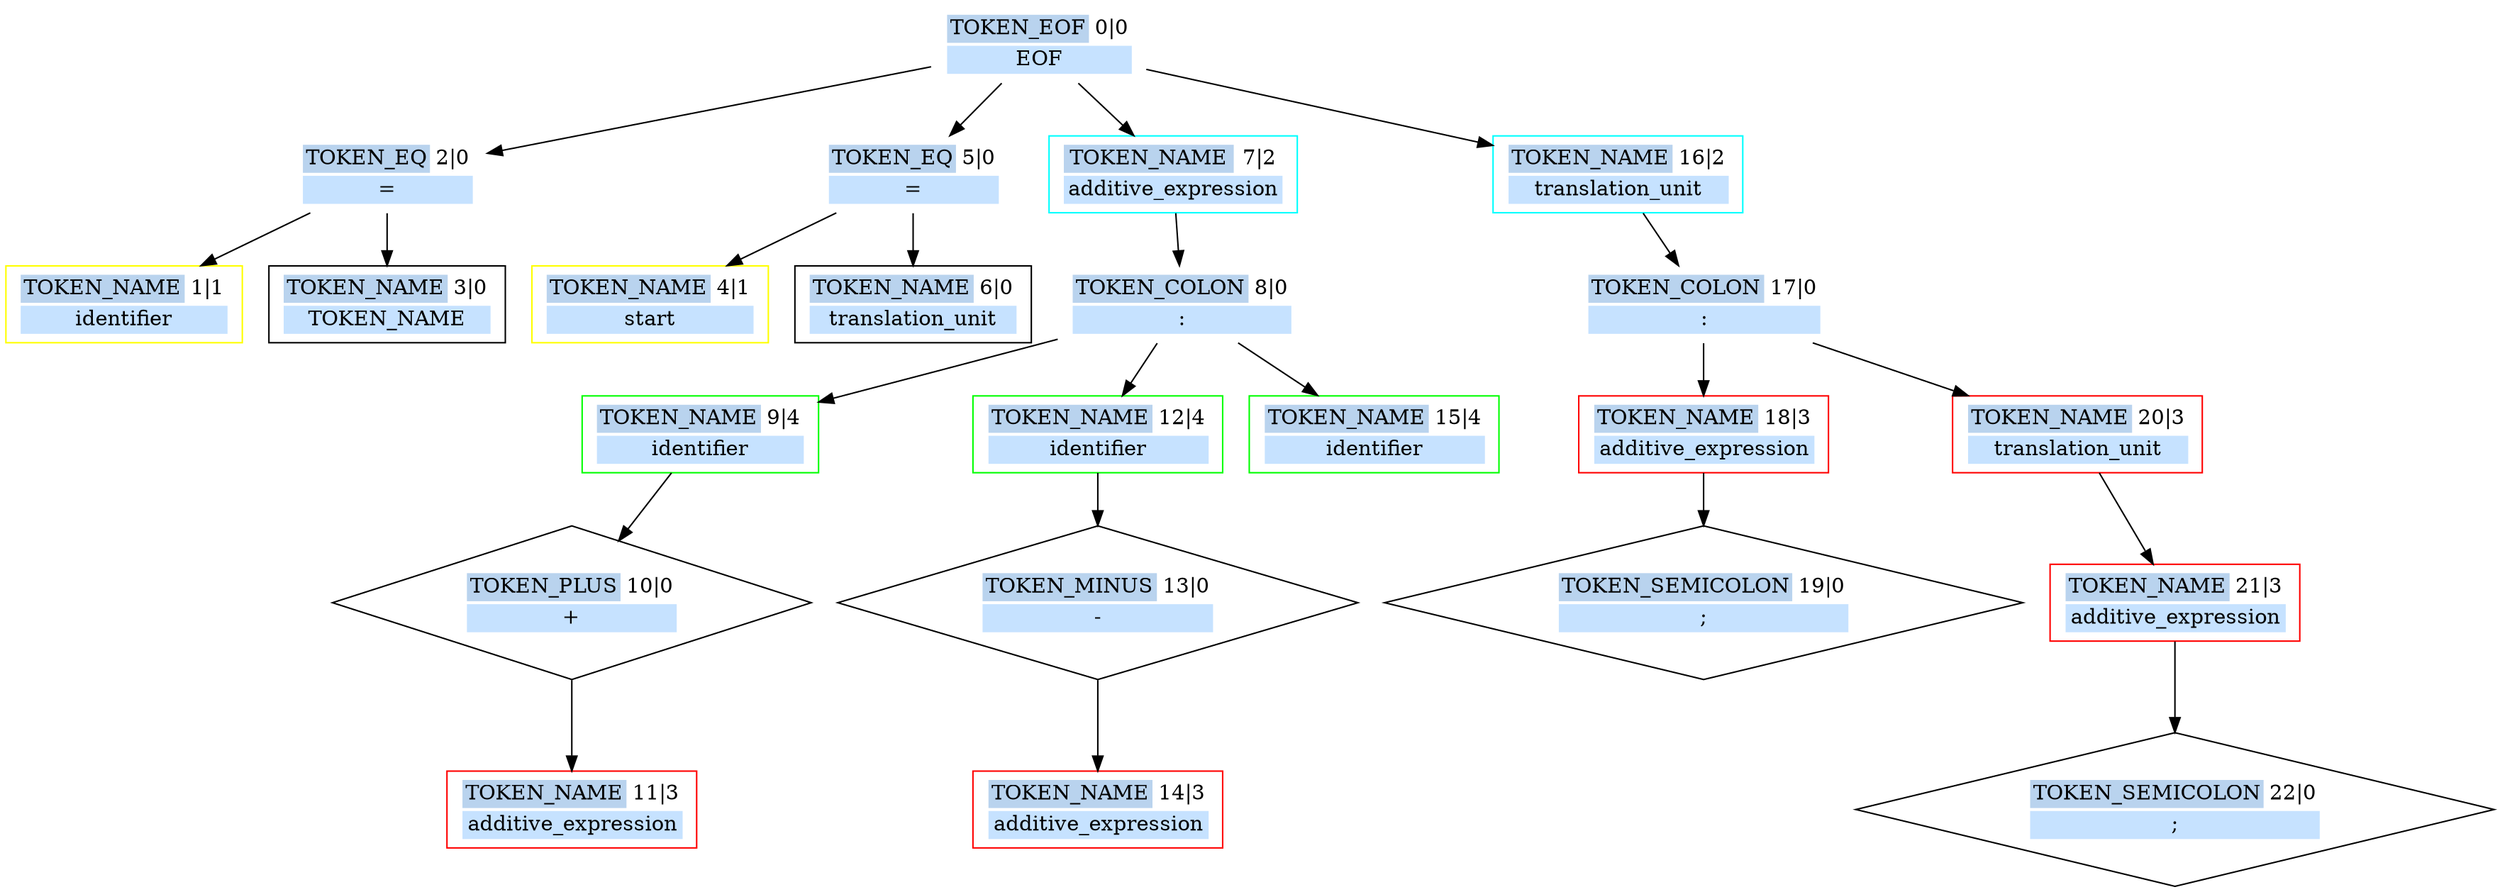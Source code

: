 digraph G{
	graph [ dpi = 50 ];
	n0 [shape=none color=black label=<
		<table border="0">
			<tr><td colspan="1" bgcolor="slategray2">TOKEN_EOF</td><td>0|0</td></tr>
			<tr><td colspan="2" bgcolor="slategray1">EOF</td></tr>
		</table>
	>]

	n2 [shape=none color=black label=<
		<table border="0">
			<tr><td colspan="1" bgcolor="slategray2">TOKEN_EQ</td><td>2|0</td></tr>
			<tr><td colspan="2" bgcolor="slategray1">=</td></tr>
		</table>
	>]

	n1 [shape=rectangle color=yellow label=<
		<table border="0">
			<tr><td colspan="1" bgcolor="slategray2">TOKEN_NAME</td><td>1|1</td></tr>
			<tr><td colspan="2" bgcolor="slategray1">identifier</td></tr>
		</table>
	>]

	n3 [shape=rectangle color=black label=<
		<table border="0">
			<tr><td colspan="1" bgcolor="slategray2">TOKEN_NAME</td><td>3|0</td></tr>
			<tr><td colspan="2" bgcolor="slategray1">TOKEN_NAME</td></tr>
		</table>
	>]

	n5 [shape=none color=black label=<
		<table border="0">
			<tr><td colspan="1" bgcolor="slategray2">TOKEN_EQ</td><td>5|0</td></tr>
			<tr><td colspan="2" bgcolor="slategray1">=</td></tr>
		</table>
	>]

	n4 [shape=rectangle color=yellow label=<
		<table border="0">
			<tr><td colspan="1" bgcolor="slategray2">TOKEN_NAME</td><td>4|1</td></tr>
			<tr><td colspan="2" bgcolor="slategray1">start</td></tr>
		</table>
	>]

	n6 [shape=rectangle color=black label=<
		<table border="0">
			<tr><td colspan="1" bgcolor="slategray2">TOKEN_NAME</td><td>6|0</td></tr>
			<tr><td colspan="2" bgcolor="slategray1">translation_unit</td></tr>
		</table>
	>]

	n7 [shape=rectangle color=cyan label=<
		<table border="0">
			<tr><td colspan="1" bgcolor="slategray2">TOKEN_NAME</td><td>7|2</td></tr>
			<tr><td colspan="2" bgcolor="slategray1">additive_expression</td></tr>
		</table>
	>]

	n8 [shape=none color=black label=<
		<table border="0">
			<tr><td colspan="1" bgcolor="slategray2">TOKEN_COLON</td><td>8|0</td></tr>
			<tr><td colspan="2" bgcolor="slategray1">:</td></tr>
		</table>
	>]

	n9 [shape=rectangle color=green label=<
		<table border="0">
			<tr><td colspan="1" bgcolor="slategray2">TOKEN_NAME</td><td>9|4</td></tr>
			<tr><td colspan="2" bgcolor="slategray1">identifier</td></tr>
		</table>
	>]

	n10 [shape=diamond color=black label=<
		<table border="0">
			<tr><td colspan="1" bgcolor="slategray2">TOKEN_PLUS</td><td>10|0</td></tr>
			<tr><td colspan="2" bgcolor="slategray1">+</td></tr>
		</table>
	>]

	n11 [shape=rectangle color=red label=<
		<table border="0">
			<tr><td colspan="1" bgcolor="slategray2">TOKEN_NAME</td><td>11|3</td></tr>
			<tr><td colspan="2" bgcolor="slategray1">additive_expression</td></tr>
		</table>
	>]

	n12 [shape=rectangle color=green label=<
		<table border="0">
			<tr><td colspan="1" bgcolor="slategray2">TOKEN_NAME</td><td>12|4</td></tr>
			<tr><td colspan="2" bgcolor="slategray1">identifier</td></tr>
		</table>
	>]

	n13 [shape=diamond color=black label=<
		<table border="0">
			<tr><td colspan="1" bgcolor="slategray2">TOKEN_MINUS</td><td>13|0</td></tr>
			<tr><td colspan="2" bgcolor="slategray1">-</td></tr>
		</table>
	>]

	n14 [shape=rectangle color=red label=<
		<table border="0">
			<tr><td colspan="1" bgcolor="slategray2">TOKEN_NAME</td><td>14|3</td></tr>
			<tr><td colspan="2" bgcolor="slategray1">additive_expression</td></tr>
		</table>
	>]

	n15 [shape=rectangle color=green label=<
		<table border="0">
			<tr><td colspan="1" bgcolor="slategray2">TOKEN_NAME</td><td>15|4</td></tr>
			<tr><td colspan="2" bgcolor="slategray1">identifier</td></tr>
		</table>
	>]

	n16 [shape=rectangle color=cyan label=<
		<table border="0">
			<tr><td colspan="1" bgcolor="slategray2">TOKEN_NAME</td><td>16|2</td></tr>
			<tr><td colspan="2" bgcolor="slategray1">translation_unit</td></tr>
		</table>
	>]

	n17 [shape=none color=black label=<
		<table border="0">
			<tr><td colspan="1" bgcolor="slategray2">TOKEN_COLON</td><td>17|0</td></tr>
			<tr><td colspan="2" bgcolor="slategray1">:</td></tr>
		</table>
	>]

	n18 [shape=rectangle color=red label=<
		<table border="0">
			<tr><td colspan="1" bgcolor="slategray2">TOKEN_NAME</td><td>18|3</td></tr>
			<tr><td colspan="2" bgcolor="slategray1">additive_expression</td></tr>
		</table>
	>]

	n19 [shape=diamond color=black label=<
		<table border="0">
			<tr><td colspan="1" bgcolor="slategray2">TOKEN_SEMICOLON</td><td>19|0</td></tr>
			<tr><td colspan="2" bgcolor="slategray1">;</td></tr>
		</table>
	>]

	n20 [shape=rectangle color=red label=<
		<table border="0">
			<tr><td colspan="1" bgcolor="slategray2">TOKEN_NAME</td><td>20|3</td></tr>
			<tr><td colspan="2" bgcolor="slategray1">translation_unit</td></tr>
		</table>
	>]

	n21 [shape=rectangle color=red label=<
		<table border="0">
			<tr><td colspan="1" bgcolor="slategray2">TOKEN_NAME</td><td>21|3</td></tr>
			<tr><td colspan="2" bgcolor="slategray1">additive_expression</td></tr>
		</table>
	>]

	n22 [shape=diamond color=black label=<
		<table border="0">
			<tr><td colspan="1" bgcolor="slategray2">TOKEN_SEMICOLON</td><td>22|0</td></tr>
			<tr><td colspan="2" bgcolor="slategray1">;</td></tr>
		</table>
	>]

	n0 -> n2
	n0 -> n5
	n0 -> n7
	n0 -> n16
	n2 -> n1
	n2 -> n3
	n5 -> n4
	n5 -> n6
	n7 -> n8
	n8 -> n9
	n8 -> n12
	n8 -> n15
	n9 -> n10
	n10 -> n11
	n12 -> n13
	n13 -> n14
	n16 -> n17
	n17 -> n18
	n17 -> n20
	n18 -> n19
	n20 -> n21
	n21 -> n22
}
